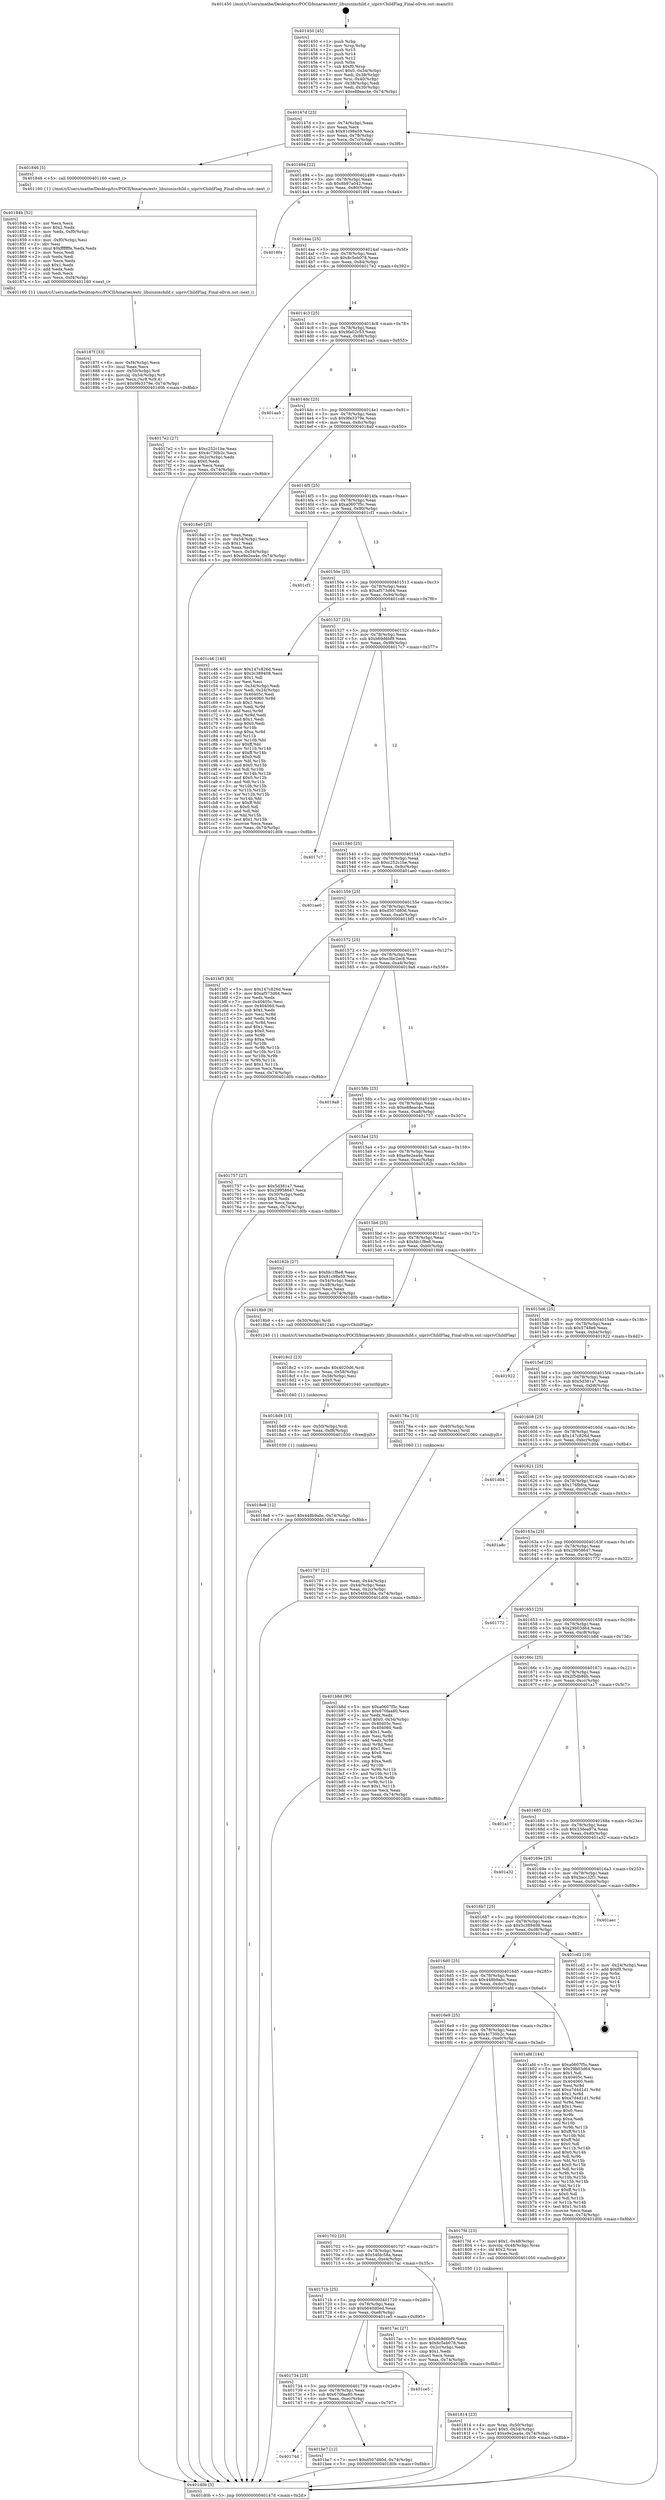 digraph "0x401450" {
  label = "0x401450 (/mnt/c/Users/mathe/Desktop/tcc/POCII/binaries/extr_libuiunixchild.c_uiprivChildFlag_Final-ollvm.out::main(0))"
  labelloc = "t"
  node[shape=record]

  Entry [label="",width=0.3,height=0.3,shape=circle,fillcolor=black,style=filled]
  "0x40147d" [label="{
     0x40147d [23]\l
     | [instrs]\l
     &nbsp;&nbsp;0x40147d \<+3\>: mov -0x74(%rbp),%eax\l
     &nbsp;&nbsp;0x401480 \<+2\>: mov %eax,%ecx\l
     &nbsp;&nbsp;0x401482 \<+6\>: sub $0x81c98e59,%ecx\l
     &nbsp;&nbsp;0x401488 \<+3\>: mov %eax,-0x78(%rbp)\l
     &nbsp;&nbsp;0x40148b \<+3\>: mov %ecx,-0x7c(%rbp)\l
     &nbsp;&nbsp;0x40148e \<+6\>: je 0000000000401846 \<main+0x3f6\>\l
  }"]
  "0x401846" [label="{
     0x401846 [5]\l
     | [instrs]\l
     &nbsp;&nbsp;0x401846 \<+5\>: call 0000000000401160 \<next_i\>\l
     | [calls]\l
     &nbsp;&nbsp;0x401160 \{1\} (/mnt/c/Users/mathe/Desktop/tcc/POCII/binaries/extr_libuiunixchild.c_uiprivChildFlag_Final-ollvm.out::next_i)\l
  }"]
  "0x401494" [label="{
     0x401494 [22]\l
     | [instrs]\l
     &nbsp;&nbsp;0x401494 \<+5\>: jmp 0000000000401499 \<main+0x49\>\l
     &nbsp;&nbsp;0x401499 \<+3\>: mov -0x78(%rbp),%eax\l
     &nbsp;&nbsp;0x40149c \<+5\>: sub $0x8b97a042,%eax\l
     &nbsp;&nbsp;0x4014a1 \<+3\>: mov %eax,-0x80(%rbp)\l
     &nbsp;&nbsp;0x4014a4 \<+6\>: je 00000000004018f4 \<main+0x4a4\>\l
  }"]
  Exit [label="",width=0.3,height=0.3,shape=circle,fillcolor=black,style=filled,peripheries=2]
  "0x4018f4" [label="{
     0x4018f4\l
  }", style=dashed]
  "0x4014aa" [label="{
     0x4014aa [25]\l
     | [instrs]\l
     &nbsp;&nbsp;0x4014aa \<+5\>: jmp 00000000004014af \<main+0x5f\>\l
     &nbsp;&nbsp;0x4014af \<+3\>: mov -0x78(%rbp),%eax\l
     &nbsp;&nbsp;0x4014b2 \<+5\>: sub $0x8c5eb078,%eax\l
     &nbsp;&nbsp;0x4014b7 \<+6\>: mov %eax,-0x84(%rbp)\l
     &nbsp;&nbsp;0x4014bd \<+6\>: je 00000000004017e2 \<main+0x392\>\l
  }"]
  "0x40174d" [label="{
     0x40174d\l
  }", style=dashed]
  "0x4017e2" [label="{
     0x4017e2 [27]\l
     | [instrs]\l
     &nbsp;&nbsp;0x4017e2 \<+5\>: mov $0xc252c1be,%eax\l
     &nbsp;&nbsp;0x4017e7 \<+5\>: mov $0x4c730b2c,%ecx\l
     &nbsp;&nbsp;0x4017ec \<+3\>: mov -0x2c(%rbp),%edx\l
     &nbsp;&nbsp;0x4017ef \<+3\>: cmp $0x0,%edx\l
     &nbsp;&nbsp;0x4017f2 \<+3\>: cmove %ecx,%eax\l
     &nbsp;&nbsp;0x4017f5 \<+3\>: mov %eax,-0x74(%rbp)\l
     &nbsp;&nbsp;0x4017f8 \<+5\>: jmp 0000000000401d0b \<main+0x8bb\>\l
  }"]
  "0x4014c3" [label="{
     0x4014c3 [25]\l
     | [instrs]\l
     &nbsp;&nbsp;0x4014c3 \<+5\>: jmp 00000000004014c8 \<main+0x78\>\l
     &nbsp;&nbsp;0x4014c8 \<+3\>: mov -0x78(%rbp),%eax\l
     &nbsp;&nbsp;0x4014cb \<+5\>: sub $0x9fa02c53,%eax\l
     &nbsp;&nbsp;0x4014d0 \<+6\>: mov %eax,-0x88(%rbp)\l
     &nbsp;&nbsp;0x4014d6 \<+6\>: je 0000000000401aa5 \<main+0x655\>\l
  }"]
  "0x401be7" [label="{
     0x401be7 [12]\l
     | [instrs]\l
     &nbsp;&nbsp;0x401be7 \<+7\>: movl $0xd507d80d,-0x74(%rbp)\l
     &nbsp;&nbsp;0x401bee \<+5\>: jmp 0000000000401d0b \<main+0x8bb\>\l
  }"]
  "0x401aa5" [label="{
     0x401aa5\l
  }", style=dashed]
  "0x4014dc" [label="{
     0x4014dc [25]\l
     | [instrs]\l
     &nbsp;&nbsp;0x4014dc \<+5\>: jmp 00000000004014e1 \<main+0x91\>\l
     &nbsp;&nbsp;0x4014e1 \<+3\>: mov -0x78(%rbp),%eax\l
     &nbsp;&nbsp;0x4014e4 \<+5\>: sub $0x9fe3379e,%eax\l
     &nbsp;&nbsp;0x4014e9 \<+6\>: mov %eax,-0x8c(%rbp)\l
     &nbsp;&nbsp;0x4014ef \<+6\>: je 00000000004018a0 \<main+0x450\>\l
  }"]
  "0x401734" [label="{
     0x401734 [25]\l
     | [instrs]\l
     &nbsp;&nbsp;0x401734 \<+5\>: jmp 0000000000401739 \<main+0x2e9\>\l
     &nbsp;&nbsp;0x401739 \<+3\>: mov -0x78(%rbp),%eax\l
     &nbsp;&nbsp;0x40173c \<+5\>: sub $0x670faa80,%eax\l
     &nbsp;&nbsp;0x401741 \<+6\>: mov %eax,-0xec(%rbp)\l
     &nbsp;&nbsp;0x401747 \<+6\>: je 0000000000401be7 \<main+0x797\>\l
  }"]
  "0x4018a0" [label="{
     0x4018a0 [25]\l
     | [instrs]\l
     &nbsp;&nbsp;0x4018a0 \<+2\>: xor %eax,%eax\l
     &nbsp;&nbsp;0x4018a2 \<+3\>: mov -0x54(%rbp),%ecx\l
     &nbsp;&nbsp;0x4018a5 \<+3\>: sub $0x1,%eax\l
     &nbsp;&nbsp;0x4018a8 \<+2\>: sub %eax,%ecx\l
     &nbsp;&nbsp;0x4018aa \<+3\>: mov %ecx,-0x54(%rbp)\l
     &nbsp;&nbsp;0x4018ad \<+7\>: movl $0xe9e2ea4e,-0x74(%rbp)\l
     &nbsp;&nbsp;0x4018b4 \<+5\>: jmp 0000000000401d0b \<main+0x8bb\>\l
  }"]
  "0x4014f5" [label="{
     0x4014f5 [25]\l
     | [instrs]\l
     &nbsp;&nbsp;0x4014f5 \<+5\>: jmp 00000000004014fa \<main+0xaa\>\l
     &nbsp;&nbsp;0x4014fa \<+3\>: mov -0x78(%rbp),%eax\l
     &nbsp;&nbsp;0x4014fd \<+5\>: sub $0xa0607f5c,%eax\l
     &nbsp;&nbsp;0x401502 \<+6\>: mov %eax,-0x90(%rbp)\l
     &nbsp;&nbsp;0x401508 \<+6\>: je 0000000000401cf1 \<main+0x8a1\>\l
  }"]
  "0x401ce5" [label="{
     0x401ce5\l
  }", style=dashed]
  "0x401cf1" [label="{
     0x401cf1\l
  }", style=dashed]
  "0x40150e" [label="{
     0x40150e [25]\l
     | [instrs]\l
     &nbsp;&nbsp;0x40150e \<+5\>: jmp 0000000000401513 \<main+0xc3\>\l
     &nbsp;&nbsp;0x401513 \<+3\>: mov -0x78(%rbp),%eax\l
     &nbsp;&nbsp;0x401516 \<+5\>: sub $0xaf573d64,%eax\l
     &nbsp;&nbsp;0x40151b \<+6\>: mov %eax,-0x94(%rbp)\l
     &nbsp;&nbsp;0x401521 \<+6\>: je 0000000000401c46 \<main+0x7f6\>\l
  }"]
  "0x4018e8" [label="{
     0x4018e8 [12]\l
     | [instrs]\l
     &nbsp;&nbsp;0x4018e8 \<+7\>: movl $0x448b9abc,-0x74(%rbp)\l
     &nbsp;&nbsp;0x4018ef \<+5\>: jmp 0000000000401d0b \<main+0x8bb\>\l
  }"]
  "0x401c46" [label="{
     0x401c46 [140]\l
     | [instrs]\l
     &nbsp;&nbsp;0x401c46 \<+5\>: mov $0x147c826d,%eax\l
     &nbsp;&nbsp;0x401c4b \<+5\>: mov $0x3c389408,%ecx\l
     &nbsp;&nbsp;0x401c50 \<+2\>: mov $0x1,%dl\l
     &nbsp;&nbsp;0x401c52 \<+2\>: xor %esi,%esi\l
     &nbsp;&nbsp;0x401c54 \<+3\>: mov -0x34(%rbp),%edi\l
     &nbsp;&nbsp;0x401c57 \<+3\>: mov %edi,-0x24(%rbp)\l
     &nbsp;&nbsp;0x401c5a \<+7\>: mov 0x40405c,%edi\l
     &nbsp;&nbsp;0x401c61 \<+8\>: mov 0x404060,%r8d\l
     &nbsp;&nbsp;0x401c69 \<+3\>: sub $0x1,%esi\l
     &nbsp;&nbsp;0x401c6c \<+3\>: mov %edi,%r9d\l
     &nbsp;&nbsp;0x401c6f \<+3\>: add %esi,%r9d\l
     &nbsp;&nbsp;0x401c72 \<+4\>: imul %r9d,%edi\l
     &nbsp;&nbsp;0x401c76 \<+3\>: and $0x1,%edi\l
     &nbsp;&nbsp;0x401c79 \<+3\>: cmp $0x0,%edi\l
     &nbsp;&nbsp;0x401c7c \<+4\>: sete %r10b\l
     &nbsp;&nbsp;0x401c80 \<+4\>: cmp $0xa,%r8d\l
     &nbsp;&nbsp;0x401c84 \<+4\>: setl %r11b\l
     &nbsp;&nbsp;0x401c88 \<+3\>: mov %r10b,%bl\l
     &nbsp;&nbsp;0x401c8b \<+3\>: xor $0xff,%bl\l
     &nbsp;&nbsp;0x401c8e \<+3\>: mov %r11b,%r14b\l
     &nbsp;&nbsp;0x401c91 \<+4\>: xor $0xff,%r14b\l
     &nbsp;&nbsp;0x401c95 \<+3\>: xor $0x0,%dl\l
     &nbsp;&nbsp;0x401c98 \<+3\>: mov %bl,%r15b\l
     &nbsp;&nbsp;0x401c9b \<+4\>: and $0x0,%r15b\l
     &nbsp;&nbsp;0x401c9f \<+3\>: and %dl,%r10b\l
     &nbsp;&nbsp;0x401ca2 \<+3\>: mov %r14b,%r12b\l
     &nbsp;&nbsp;0x401ca5 \<+4\>: and $0x0,%r12b\l
     &nbsp;&nbsp;0x401ca9 \<+3\>: and %dl,%r11b\l
     &nbsp;&nbsp;0x401cac \<+3\>: or %r10b,%r15b\l
     &nbsp;&nbsp;0x401caf \<+3\>: or %r11b,%r12b\l
     &nbsp;&nbsp;0x401cb2 \<+3\>: xor %r12b,%r15b\l
     &nbsp;&nbsp;0x401cb5 \<+3\>: or %r14b,%bl\l
     &nbsp;&nbsp;0x401cb8 \<+3\>: xor $0xff,%bl\l
     &nbsp;&nbsp;0x401cbb \<+3\>: or $0x0,%dl\l
     &nbsp;&nbsp;0x401cbe \<+2\>: and %dl,%bl\l
     &nbsp;&nbsp;0x401cc0 \<+3\>: or %bl,%r15b\l
     &nbsp;&nbsp;0x401cc3 \<+4\>: test $0x1,%r15b\l
     &nbsp;&nbsp;0x401cc7 \<+3\>: cmovne %ecx,%eax\l
     &nbsp;&nbsp;0x401cca \<+3\>: mov %eax,-0x74(%rbp)\l
     &nbsp;&nbsp;0x401ccd \<+5\>: jmp 0000000000401d0b \<main+0x8bb\>\l
  }"]
  "0x401527" [label="{
     0x401527 [25]\l
     | [instrs]\l
     &nbsp;&nbsp;0x401527 \<+5\>: jmp 000000000040152c \<main+0xdc\>\l
     &nbsp;&nbsp;0x40152c \<+3\>: mov -0x78(%rbp),%eax\l
     &nbsp;&nbsp;0x40152f \<+5\>: sub $0xb69d6bf9,%eax\l
     &nbsp;&nbsp;0x401534 \<+6\>: mov %eax,-0x98(%rbp)\l
     &nbsp;&nbsp;0x40153a \<+6\>: je 00000000004017c7 \<main+0x377\>\l
  }"]
  "0x4018d9" [label="{
     0x4018d9 [15]\l
     | [instrs]\l
     &nbsp;&nbsp;0x4018d9 \<+4\>: mov -0x50(%rbp),%rdi\l
     &nbsp;&nbsp;0x4018dd \<+6\>: mov %eax,-0xf8(%rbp)\l
     &nbsp;&nbsp;0x4018e3 \<+5\>: call 0000000000401030 \<free@plt\>\l
     | [calls]\l
     &nbsp;&nbsp;0x401030 \{1\} (unknown)\l
  }"]
  "0x4017c7" [label="{
     0x4017c7\l
  }", style=dashed]
  "0x401540" [label="{
     0x401540 [25]\l
     | [instrs]\l
     &nbsp;&nbsp;0x401540 \<+5\>: jmp 0000000000401545 \<main+0xf5\>\l
     &nbsp;&nbsp;0x401545 \<+3\>: mov -0x78(%rbp),%eax\l
     &nbsp;&nbsp;0x401548 \<+5\>: sub $0xc252c1be,%eax\l
     &nbsp;&nbsp;0x40154d \<+6\>: mov %eax,-0x9c(%rbp)\l
     &nbsp;&nbsp;0x401553 \<+6\>: je 0000000000401ae0 \<main+0x690\>\l
  }"]
  "0x4018c2" [label="{
     0x4018c2 [23]\l
     | [instrs]\l
     &nbsp;&nbsp;0x4018c2 \<+10\>: movabs $0x4020d6,%rdi\l
     &nbsp;&nbsp;0x4018cc \<+3\>: mov %eax,-0x58(%rbp)\l
     &nbsp;&nbsp;0x4018cf \<+3\>: mov -0x58(%rbp),%esi\l
     &nbsp;&nbsp;0x4018d2 \<+2\>: mov $0x0,%al\l
     &nbsp;&nbsp;0x4018d4 \<+5\>: call 0000000000401040 \<printf@plt\>\l
     | [calls]\l
     &nbsp;&nbsp;0x401040 \{1\} (unknown)\l
  }"]
  "0x401ae0" [label="{
     0x401ae0\l
  }", style=dashed]
  "0x401559" [label="{
     0x401559 [25]\l
     | [instrs]\l
     &nbsp;&nbsp;0x401559 \<+5\>: jmp 000000000040155e \<main+0x10e\>\l
     &nbsp;&nbsp;0x40155e \<+3\>: mov -0x78(%rbp),%eax\l
     &nbsp;&nbsp;0x401561 \<+5\>: sub $0xd507d80d,%eax\l
     &nbsp;&nbsp;0x401566 \<+6\>: mov %eax,-0xa0(%rbp)\l
     &nbsp;&nbsp;0x40156c \<+6\>: je 0000000000401bf3 \<main+0x7a3\>\l
  }"]
  "0x40187f" [label="{
     0x40187f [33]\l
     | [instrs]\l
     &nbsp;&nbsp;0x40187f \<+6\>: mov -0xf4(%rbp),%ecx\l
     &nbsp;&nbsp;0x401885 \<+3\>: imul %eax,%ecx\l
     &nbsp;&nbsp;0x401888 \<+4\>: mov -0x50(%rbp),%r8\l
     &nbsp;&nbsp;0x40188c \<+4\>: movslq -0x54(%rbp),%r9\l
     &nbsp;&nbsp;0x401890 \<+4\>: mov %ecx,(%r8,%r9,4)\l
     &nbsp;&nbsp;0x401894 \<+7\>: movl $0x9fe3379e,-0x74(%rbp)\l
     &nbsp;&nbsp;0x40189b \<+5\>: jmp 0000000000401d0b \<main+0x8bb\>\l
  }"]
  "0x401bf3" [label="{
     0x401bf3 [83]\l
     | [instrs]\l
     &nbsp;&nbsp;0x401bf3 \<+5\>: mov $0x147c826d,%eax\l
     &nbsp;&nbsp;0x401bf8 \<+5\>: mov $0xaf573d64,%ecx\l
     &nbsp;&nbsp;0x401bfd \<+2\>: xor %edx,%edx\l
     &nbsp;&nbsp;0x401bff \<+7\>: mov 0x40405c,%esi\l
     &nbsp;&nbsp;0x401c06 \<+7\>: mov 0x404060,%edi\l
     &nbsp;&nbsp;0x401c0d \<+3\>: sub $0x1,%edx\l
     &nbsp;&nbsp;0x401c10 \<+3\>: mov %esi,%r8d\l
     &nbsp;&nbsp;0x401c13 \<+3\>: add %edx,%r8d\l
     &nbsp;&nbsp;0x401c16 \<+4\>: imul %r8d,%esi\l
     &nbsp;&nbsp;0x401c1a \<+3\>: and $0x1,%esi\l
     &nbsp;&nbsp;0x401c1d \<+3\>: cmp $0x0,%esi\l
     &nbsp;&nbsp;0x401c20 \<+4\>: sete %r9b\l
     &nbsp;&nbsp;0x401c24 \<+3\>: cmp $0xa,%edi\l
     &nbsp;&nbsp;0x401c27 \<+4\>: setl %r10b\l
     &nbsp;&nbsp;0x401c2b \<+3\>: mov %r9b,%r11b\l
     &nbsp;&nbsp;0x401c2e \<+3\>: and %r10b,%r11b\l
     &nbsp;&nbsp;0x401c31 \<+3\>: xor %r10b,%r9b\l
     &nbsp;&nbsp;0x401c34 \<+3\>: or %r9b,%r11b\l
     &nbsp;&nbsp;0x401c37 \<+4\>: test $0x1,%r11b\l
     &nbsp;&nbsp;0x401c3b \<+3\>: cmovne %ecx,%eax\l
     &nbsp;&nbsp;0x401c3e \<+3\>: mov %eax,-0x74(%rbp)\l
     &nbsp;&nbsp;0x401c41 \<+5\>: jmp 0000000000401d0b \<main+0x8bb\>\l
  }"]
  "0x401572" [label="{
     0x401572 [25]\l
     | [instrs]\l
     &nbsp;&nbsp;0x401572 \<+5\>: jmp 0000000000401577 \<main+0x127\>\l
     &nbsp;&nbsp;0x401577 \<+3\>: mov -0x78(%rbp),%eax\l
     &nbsp;&nbsp;0x40157a \<+5\>: sub $0xe3bc2ec8,%eax\l
     &nbsp;&nbsp;0x40157f \<+6\>: mov %eax,-0xa4(%rbp)\l
     &nbsp;&nbsp;0x401585 \<+6\>: je 00000000004019a8 \<main+0x558\>\l
  }"]
  "0x40184b" [label="{
     0x40184b [52]\l
     | [instrs]\l
     &nbsp;&nbsp;0x40184b \<+2\>: xor %ecx,%ecx\l
     &nbsp;&nbsp;0x40184d \<+5\>: mov $0x2,%edx\l
     &nbsp;&nbsp;0x401852 \<+6\>: mov %edx,-0xf0(%rbp)\l
     &nbsp;&nbsp;0x401858 \<+1\>: cltd\l
     &nbsp;&nbsp;0x401859 \<+6\>: mov -0xf0(%rbp),%esi\l
     &nbsp;&nbsp;0x40185f \<+2\>: idiv %esi\l
     &nbsp;&nbsp;0x401861 \<+6\>: imul $0xfffffffe,%edx,%edx\l
     &nbsp;&nbsp;0x401867 \<+2\>: mov %ecx,%edi\l
     &nbsp;&nbsp;0x401869 \<+2\>: sub %edx,%edi\l
     &nbsp;&nbsp;0x40186b \<+2\>: mov %ecx,%edx\l
     &nbsp;&nbsp;0x40186d \<+3\>: sub $0x1,%edx\l
     &nbsp;&nbsp;0x401870 \<+2\>: add %edx,%edi\l
     &nbsp;&nbsp;0x401872 \<+2\>: sub %edi,%ecx\l
     &nbsp;&nbsp;0x401874 \<+6\>: mov %ecx,-0xf4(%rbp)\l
     &nbsp;&nbsp;0x40187a \<+5\>: call 0000000000401160 \<next_i\>\l
     | [calls]\l
     &nbsp;&nbsp;0x401160 \{1\} (/mnt/c/Users/mathe/Desktop/tcc/POCII/binaries/extr_libuiunixchild.c_uiprivChildFlag_Final-ollvm.out::next_i)\l
  }"]
  "0x4019a8" [label="{
     0x4019a8\l
  }", style=dashed]
  "0x40158b" [label="{
     0x40158b [25]\l
     | [instrs]\l
     &nbsp;&nbsp;0x40158b \<+5\>: jmp 0000000000401590 \<main+0x140\>\l
     &nbsp;&nbsp;0x401590 \<+3\>: mov -0x78(%rbp),%eax\l
     &nbsp;&nbsp;0x401593 \<+5\>: sub $0xe88eac4e,%eax\l
     &nbsp;&nbsp;0x401598 \<+6\>: mov %eax,-0xa8(%rbp)\l
     &nbsp;&nbsp;0x40159e \<+6\>: je 0000000000401757 \<main+0x307\>\l
  }"]
  "0x401814" [label="{
     0x401814 [23]\l
     | [instrs]\l
     &nbsp;&nbsp;0x401814 \<+4\>: mov %rax,-0x50(%rbp)\l
     &nbsp;&nbsp;0x401818 \<+7\>: movl $0x0,-0x54(%rbp)\l
     &nbsp;&nbsp;0x40181f \<+7\>: movl $0xe9e2ea4e,-0x74(%rbp)\l
     &nbsp;&nbsp;0x401826 \<+5\>: jmp 0000000000401d0b \<main+0x8bb\>\l
  }"]
  "0x401757" [label="{
     0x401757 [27]\l
     | [instrs]\l
     &nbsp;&nbsp;0x401757 \<+5\>: mov $0x5d381a7,%eax\l
     &nbsp;&nbsp;0x40175c \<+5\>: mov $0x29958647,%ecx\l
     &nbsp;&nbsp;0x401761 \<+3\>: mov -0x30(%rbp),%edx\l
     &nbsp;&nbsp;0x401764 \<+3\>: cmp $0x2,%edx\l
     &nbsp;&nbsp;0x401767 \<+3\>: cmovne %ecx,%eax\l
     &nbsp;&nbsp;0x40176a \<+3\>: mov %eax,-0x74(%rbp)\l
     &nbsp;&nbsp;0x40176d \<+5\>: jmp 0000000000401d0b \<main+0x8bb\>\l
  }"]
  "0x4015a4" [label="{
     0x4015a4 [25]\l
     | [instrs]\l
     &nbsp;&nbsp;0x4015a4 \<+5\>: jmp 00000000004015a9 \<main+0x159\>\l
     &nbsp;&nbsp;0x4015a9 \<+3\>: mov -0x78(%rbp),%eax\l
     &nbsp;&nbsp;0x4015ac \<+5\>: sub $0xe9e2ea4e,%eax\l
     &nbsp;&nbsp;0x4015b1 \<+6\>: mov %eax,-0xac(%rbp)\l
     &nbsp;&nbsp;0x4015b7 \<+6\>: je 000000000040182b \<main+0x3db\>\l
  }"]
  "0x401d0b" [label="{
     0x401d0b [5]\l
     | [instrs]\l
     &nbsp;&nbsp;0x401d0b \<+5\>: jmp 000000000040147d \<main+0x2d\>\l
  }"]
  "0x401450" [label="{
     0x401450 [45]\l
     | [instrs]\l
     &nbsp;&nbsp;0x401450 \<+1\>: push %rbp\l
     &nbsp;&nbsp;0x401451 \<+3\>: mov %rsp,%rbp\l
     &nbsp;&nbsp;0x401454 \<+2\>: push %r15\l
     &nbsp;&nbsp;0x401456 \<+2\>: push %r14\l
     &nbsp;&nbsp;0x401458 \<+2\>: push %r12\l
     &nbsp;&nbsp;0x40145a \<+1\>: push %rbx\l
     &nbsp;&nbsp;0x40145b \<+7\>: sub $0xf0,%rsp\l
     &nbsp;&nbsp;0x401462 \<+7\>: movl $0x0,-0x34(%rbp)\l
     &nbsp;&nbsp;0x401469 \<+3\>: mov %edi,-0x38(%rbp)\l
     &nbsp;&nbsp;0x40146c \<+4\>: mov %rsi,-0x40(%rbp)\l
     &nbsp;&nbsp;0x401470 \<+3\>: mov -0x38(%rbp),%edi\l
     &nbsp;&nbsp;0x401473 \<+3\>: mov %edi,-0x30(%rbp)\l
     &nbsp;&nbsp;0x401476 \<+7\>: movl $0xe88eac4e,-0x74(%rbp)\l
  }"]
  "0x40171b" [label="{
     0x40171b [25]\l
     | [instrs]\l
     &nbsp;&nbsp;0x40171b \<+5\>: jmp 0000000000401720 \<main+0x2d0\>\l
     &nbsp;&nbsp;0x401720 \<+3\>: mov -0x78(%rbp),%eax\l
     &nbsp;&nbsp;0x401723 \<+5\>: sub $0x6640d0ed,%eax\l
     &nbsp;&nbsp;0x401728 \<+6\>: mov %eax,-0xe8(%rbp)\l
     &nbsp;&nbsp;0x40172e \<+6\>: je 0000000000401ce5 \<main+0x895\>\l
  }"]
  "0x40182b" [label="{
     0x40182b [27]\l
     | [instrs]\l
     &nbsp;&nbsp;0x40182b \<+5\>: mov $0xfdc1f8e8,%eax\l
     &nbsp;&nbsp;0x401830 \<+5\>: mov $0x81c98e59,%ecx\l
     &nbsp;&nbsp;0x401835 \<+3\>: mov -0x54(%rbp),%edx\l
     &nbsp;&nbsp;0x401838 \<+3\>: cmp -0x48(%rbp),%edx\l
     &nbsp;&nbsp;0x40183b \<+3\>: cmovl %ecx,%eax\l
     &nbsp;&nbsp;0x40183e \<+3\>: mov %eax,-0x74(%rbp)\l
     &nbsp;&nbsp;0x401841 \<+5\>: jmp 0000000000401d0b \<main+0x8bb\>\l
  }"]
  "0x4015bd" [label="{
     0x4015bd [25]\l
     | [instrs]\l
     &nbsp;&nbsp;0x4015bd \<+5\>: jmp 00000000004015c2 \<main+0x172\>\l
     &nbsp;&nbsp;0x4015c2 \<+3\>: mov -0x78(%rbp),%eax\l
     &nbsp;&nbsp;0x4015c5 \<+5\>: sub $0xfdc1f8e8,%eax\l
     &nbsp;&nbsp;0x4015ca \<+6\>: mov %eax,-0xb0(%rbp)\l
     &nbsp;&nbsp;0x4015d0 \<+6\>: je 00000000004018b9 \<main+0x469\>\l
  }"]
  "0x4017ac" [label="{
     0x4017ac [27]\l
     | [instrs]\l
     &nbsp;&nbsp;0x4017ac \<+5\>: mov $0xb69d6bf9,%eax\l
     &nbsp;&nbsp;0x4017b1 \<+5\>: mov $0x8c5eb078,%ecx\l
     &nbsp;&nbsp;0x4017b6 \<+3\>: mov -0x2c(%rbp),%edx\l
     &nbsp;&nbsp;0x4017b9 \<+3\>: cmp $0x1,%edx\l
     &nbsp;&nbsp;0x4017bc \<+3\>: cmovl %ecx,%eax\l
     &nbsp;&nbsp;0x4017bf \<+3\>: mov %eax,-0x74(%rbp)\l
     &nbsp;&nbsp;0x4017c2 \<+5\>: jmp 0000000000401d0b \<main+0x8bb\>\l
  }"]
  "0x4018b9" [label="{
     0x4018b9 [9]\l
     | [instrs]\l
     &nbsp;&nbsp;0x4018b9 \<+4\>: mov -0x50(%rbp),%rdi\l
     &nbsp;&nbsp;0x4018bd \<+5\>: call 0000000000401240 \<uiprivChildFlag\>\l
     | [calls]\l
     &nbsp;&nbsp;0x401240 \{1\} (/mnt/c/Users/mathe/Desktop/tcc/POCII/binaries/extr_libuiunixchild.c_uiprivChildFlag_Final-ollvm.out::uiprivChildFlag)\l
  }"]
  "0x4015d6" [label="{
     0x4015d6 [25]\l
     | [instrs]\l
     &nbsp;&nbsp;0x4015d6 \<+5\>: jmp 00000000004015db \<main+0x18b\>\l
     &nbsp;&nbsp;0x4015db \<+3\>: mov -0x78(%rbp),%eax\l
     &nbsp;&nbsp;0x4015de \<+5\>: sub $0x5748e6,%eax\l
     &nbsp;&nbsp;0x4015e3 \<+6\>: mov %eax,-0xb4(%rbp)\l
     &nbsp;&nbsp;0x4015e9 \<+6\>: je 0000000000401922 \<main+0x4d2\>\l
  }"]
  "0x401702" [label="{
     0x401702 [25]\l
     | [instrs]\l
     &nbsp;&nbsp;0x401702 \<+5\>: jmp 0000000000401707 \<main+0x2b7\>\l
     &nbsp;&nbsp;0x401707 \<+3\>: mov -0x78(%rbp),%eax\l
     &nbsp;&nbsp;0x40170a \<+5\>: sub $0x54fdc58a,%eax\l
     &nbsp;&nbsp;0x40170f \<+6\>: mov %eax,-0xe4(%rbp)\l
     &nbsp;&nbsp;0x401715 \<+6\>: je 00000000004017ac \<main+0x35c\>\l
  }"]
  "0x401922" [label="{
     0x401922\l
  }", style=dashed]
  "0x4015ef" [label="{
     0x4015ef [25]\l
     | [instrs]\l
     &nbsp;&nbsp;0x4015ef \<+5\>: jmp 00000000004015f4 \<main+0x1a4\>\l
     &nbsp;&nbsp;0x4015f4 \<+3\>: mov -0x78(%rbp),%eax\l
     &nbsp;&nbsp;0x4015f7 \<+5\>: sub $0x5d381a7,%eax\l
     &nbsp;&nbsp;0x4015fc \<+6\>: mov %eax,-0xb8(%rbp)\l
     &nbsp;&nbsp;0x401602 \<+6\>: je 000000000040178a \<main+0x33a\>\l
  }"]
  "0x4017fd" [label="{
     0x4017fd [23]\l
     | [instrs]\l
     &nbsp;&nbsp;0x4017fd \<+7\>: movl $0x1,-0x48(%rbp)\l
     &nbsp;&nbsp;0x401804 \<+4\>: movslq -0x48(%rbp),%rax\l
     &nbsp;&nbsp;0x401808 \<+4\>: shl $0x2,%rax\l
     &nbsp;&nbsp;0x40180c \<+3\>: mov %rax,%rdi\l
     &nbsp;&nbsp;0x40180f \<+5\>: call 0000000000401050 \<malloc@plt\>\l
     | [calls]\l
     &nbsp;&nbsp;0x401050 \{1\} (unknown)\l
  }"]
  "0x40178a" [label="{
     0x40178a [13]\l
     | [instrs]\l
     &nbsp;&nbsp;0x40178a \<+4\>: mov -0x40(%rbp),%rax\l
     &nbsp;&nbsp;0x40178e \<+4\>: mov 0x8(%rax),%rdi\l
     &nbsp;&nbsp;0x401792 \<+5\>: call 0000000000401060 \<atoi@plt\>\l
     | [calls]\l
     &nbsp;&nbsp;0x401060 \{1\} (unknown)\l
  }"]
  "0x401608" [label="{
     0x401608 [25]\l
     | [instrs]\l
     &nbsp;&nbsp;0x401608 \<+5\>: jmp 000000000040160d \<main+0x1bd\>\l
     &nbsp;&nbsp;0x40160d \<+3\>: mov -0x78(%rbp),%eax\l
     &nbsp;&nbsp;0x401610 \<+5\>: sub $0x147c826d,%eax\l
     &nbsp;&nbsp;0x401615 \<+6\>: mov %eax,-0xbc(%rbp)\l
     &nbsp;&nbsp;0x40161b \<+6\>: je 0000000000401d04 \<main+0x8b4\>\l
  }"]
  "0x401797" [label="{
     0x401797 [21]\l
     | [instrs]\l
     &nbsp;&nbsp;0x401797 \<+3\>: mov %eax,-0x44(%rbp)\l
     &nbsp;&nbsp;0x40179a \<+3\>: mov -0x44(%rbp),%eax\l
     &nbsp;&nbsp;0x40179d \<+3\>: mov %eax,-0x2c(%rbp)\l
     &nbsp;&nbsp;0x4017a0 \<+7\>: movl $0x54fdc58a,-0x74(%rbp)\l
     &nbsp;&nbsp;0x4017a7 \<+5\>: jmp 0000000000401d0b \<main+0x8bb\>\l
  }"]
  "0x4016e9" [label="{
     0x4016e9 [25]\l
     | [instrs]\l
     &nbsp;&nbsp;0x4016e9 \<+5\>: jmp 00000000004016ee \<main+0x29e\>\l
     &nbsp;&nbsp;0x4016ee \<+3\>: mov -0x78(%rbp),%eax\l
     &nbsp;&nbsp;0x4016f1 \<+5\>: sub $0x4c730b2c,%eax\l
     &nbsp;&nbsp;0x4016f6 \<+6\>: mov %eax,-0xe0(%rbp)\l
     &nbsp;&nbsp;0x4016fc \<+6\>: je 00000000004017fd \<main+0x3ad\>\l
  }"]
  "0x401d04" [label="{
     0x401d04\l
  }", style=dashed]
  "0x401621" [label="{
     0x401621 [25]\l
     | [instrs]\l
     &nbsp;&nbsp;0x401621 \<+5\>: jmp 0000000000401626 \<main+0x1d6\>\l
     &nbsp;&nbsp;0x401626 \<+3\>: mov -0x78(%rbp),%eax\l
     &nbsp;&nbsp;0x401629 \<+5\>: sub $0x176fbfca,%eax\l
     &nbsp;&nbsp;0x40162e \<+6\>: mov %eax,-0xc0(%rbp)\l
     &nbsp;&nbsp;0x401634 \<+6\>: je 0000000000401a8c \<main+0x63c\>\l
  }"]
  "0x401afd" [label="{
     0x401afd [144]\l
     | [instrs]\l
     &nbsp;&nbsp;0x401afd \<+5\>: mov $0xa0607f5c,%eax\l
     &nbsp;&nbsp;0x401b02 \<+5\>: mov $0x29b03d64,%ecx\l
     &nbsp;&nbsp;0x401b07 \<+2\>: mov $0x1,%dl\l
     &nbsp;&nbsp;0x401b09 \<+7\>: mov 0x40405c,%esi\l
     &nbsp;&nbsp;0x401b10 \<+7\>: mov 0x404060,%edi\l
     &nbsp;&nbsp;0x401b17 \<+3\>: mov %esi,%r8d\l
     &nbsp;&nbsp;0x401b1a \<+7\>: add $0xa7d4d1d1,%r8d\l
     &nbsp;&nbsp;0x401b21 \<+4\>: sub $0x1,%r8d\l
     &nbsp;&nbsp;0x401b25 \<+7\>: sub $0xa7d4d1d1,%r8d\l
     &nbsp;&nbsp;0x401b2c \<+4\>: imul %r8d,%esi\l
     &nbsp;&nbsp;0x401b30 \<+3\>: and $0x1,%esi\l
     &nbsp;&nbsp;0x401b33 \<+3\>: cmp $0x0,%esi\l
     &nbsp;&nbsp;0x401b36 \<+4\>: sete %r9b\l
     &nbsp;&nbsp;0x401b3a \<+3\>: cmp $0xa,%edi\l
     &nbsp;&nbsp;0x401b3d \<+4\>: setl %r10b\l
     &nbsp;&nbsp;0x401b41 \<+3\>: mov %r9b,%r11b\l
     &nbsp;&nbsp;0x401b44 \<+4\>: xor $0xff,%r11b\l
     &nbsp;&nbsp;0x401b48 \<+3\>: mov %r10b,%bl\l
     &nbsp;&nbsp;0x401b4b \<+3\>: xor $0xff,%bl\l
     &nbsp;&nbsp;0x401b4e \<+3\>: xor $0x0,%dl\l
     &nbsp;&nbsp;0x401b51 \<+3\>: mov %r11b,%r14b\l
     &nbsp;&nbsp;0x401b54 \<+4\>: and $0x0,%r14b\l
     &nbsp;&nbsp;0x401b58 \<+3\>: and %dl,%r9b\l
     &nbsp;&nbsp;0x401b5b \<+3\>: mov %bl,%r15b\l
     &nbsp;&nbsp;0x401b5e \<+4\>: and $0x0,%r15b\l
     &nbsp;&nbsp;0x401b62 \<+3\>: and %dl,%r10b\l
     &nbsp;&nbsp;0x401b65 \<+3\>: or %r9b,%r14b\l
     &nbsp;&nbsp;0x401b68 \<+3\>: or %r10b,%r15b\l
     &nbsp;&nbsp;0x401b6b \<+3\>: xor %r15b,%r14b\l
     &nbsp;&nbsp;0x401b6e \<+3\>: or %bl,%r11b\l
     &nbsp;&nbsp;0x401b71 \<+4\>: xor $0xff,%r11b\l
     &nbsp;&nbsp;0x401b75 \<+3\>: or $0x0,%dl\l
     &nbsp;&nbsp;0x401b78 \<+3\>: and %dl,%r11b\l
     &nbsp;&nbsp;0x401b7b \<+3\>: or %r11b,%r14b\l
     &nbsp;&nbsp;0x401b7e \<+4\>: test $0x1,%r14b\l
     &nbsp;&nbsp;0x401b82 \<+3\>: cmovne %ecx,%eax\l
     &nbsp;&nbsp;0x401b85 \<+3\>: mov %eax,-0x74(%rbp)\l
     &nbsp;&nbsp;0x401b88 \<+5\>: jmp 0000000000401d0b \<main+0x8bb\>\l
  }"]
  "0x401a8c" [label="{
     0x401a8c\l
  }", style=dashed]
  "0x40163a" [label="{
     0x40163a [25]\l
     | [instrs]\l
     &nbsp;&nbsp;0x40163a \<+5\>: jmp 000000000040163f \<main+0x1ef\>\l
     &nbsp;&nbsp;0x40163f \<+3\>: mov -0x78(%rbp),%eax\l
     &nbsp;&nbsp;0x401642 \<+5\>: sub $0x29958647,%eax\l
     &nbsp;&nbsp;0x401647 \<+6\>: mov %eax,-0xc4(%rbp)\l
     &nbsp;&nbsp;0x40164d \<+6\>: je 0000000000401772 \<main+0x322\>\l
  }"]
  "0x4016d0" [label="{
     0x4016d0 [25]\l
     | [instrs]\l
     &nbsp;&nbsp;0x4016d0 \<+5\>: jmp 00000000004016d5 \<main+0x285\>\l
     &nbsp;&nbsp;0x4016d5 \<+3\>: mov -0x78(%rbp),%eax\l
     &nbsp;&nbsp;0x4016d8 \<+5\>: sub $0x448b9abc,%eax\l
     &nbsp;&nbsp;0x4016dd \<+6\>: mov %eax,-0xdc(%rbp)\l
     &nbsp;&nbsp;0x4016e3 \<+6\>: je 0000000000401afd \<main+0x6ad\>\l
  }"]
  "0x401772" [label="{
     0x401772\l
  }", style=dashed]
  "0x401653" [label="{
     0x401653 [25]\l
     | [instrs]\l
     &nbsp;&nbsp;0x401653 \<+5\>: jmp 0000000000401658 \<main+0x208\>\l
     &nbsp;&nbsp;0x401658 \<+3\>: mov -0x78(%rbp),%eax\l
     &nbsp;&nbsp;0x40165b \<+5\>: sub $0x29b03d64,%eax\l
     &nbsp;&nbsp;0x401660 \<+6\>: mov %eax,-0xc8(%rbp)\l
     &nbsp;&nbsp;0x401666 \<+6\>: je 0000000000401b8d \<main+0x73d\>\l
  }"]
  "0x401cd2" [label="{
     0x401cd2 [19]\l
     | [instrs]\l
     &nbsp;&nbsp;0x401cd2 \<+3\>: mov -0x24(%rbp),%eax\l
     &nbsp;&nbsp;0x401cd5 \<+7\>: add $0xf0,%rsp\l
     &nbsp;&nbsp;0x401cdc \<+1\>: pop %rbx\l
     &nbsp;&nbsp;0x401cdd \<+2\>: pop %r12\l
     &nbsp;&nbsp;0x401cdf \<+2\>: pop %r14\l
     &nbsp;&nbsp;0x401ce1 \<+2\>: pop %r15\l
     &nbsp;&nbsp;0x401ce3 \<+1\>: pop %rbp\l
     &nbsp;&nbsp;0x401ce4 \<+1\>: ret\l
  }"]
  "0x401b8d" [label="{
     0x401b8d [90]\l
     | [instrs]\l
     &nbsp;&nbsp;0x401b8d \<+5\>: mov $0xa0607f5c,%eax\l
     &nbsp;&nbsp;0x401b92 \<+5\>: mov $0x670faa80,%ecx\l
     &nbsp;&nbsp;0x401b97 \<+2\>: xor %edx,%edx\l
     &nbsp;&nbsp;0x401b99 \<+7\>: movl $0x0,-0x34(%rbp)\l
     &nbsp;&nbsp;0x401ba0 \<+7\>: mov 0x40405c,%esi\l
     &nbsp;&nbsp;0x401ba7 \<+7\>: mov 0x404060,%edi\l
     &nbsp;&nbsp;0x401bae \<+3\>: sub $0x1,%edx\l
     &nbsp;&nbsp;0x401bb1 \<+3\>: mov %esi,%r8d\l
     &nbsp;&nbsp;0x401bb4 \<+3\>: add %edx,%r8d\l
     &nbsp;&nbsp;0x401bb7 \<+4\>: imul %r8d,%esi\l
     &nbsp;&nbsp;0x401bbb \<+3\>: and $0x1,%esi\l
     &nbsp;&nbsp;0x401bbe \<+3\>: cmp $0x0,%esi\l
     &nbsp;&nbsp;0x401bc1 \<+4\>: sete %r9b\l
     &nbsp;&nbsp;0x401bc5 \<+3\>: cmp $0xa,%edi\l
     &nbsp;&nbsp;0x401bc8 \<+4\>: setl %r10b\l
     &nbsp;&nbsp;0x401bcc \<+3\>: mov %r9b,%r11b\l
     &nbsp;&nbsp;0x401bcf \<+3\>: and %r10b,%r11b\l
     &nbsp;&nbsp;0x401bd2 \<+3\>: xor %r10b,%r9b\l
     &nbsp;&nbsp;0x401bd5 \<+3\>: or %r9b,%r11b\l
     &nbsp;&nbsp;0x401bd8 \<+4\>: test $0x1,%r11b\l
     &nbsp;&nbsp;0x401bdc \<+3\>: cmovne %ecx,%eax\l
     &nbsp;&nbsp;0x401bdf \<+3\>: mov %eax,-0x74(%rbp)\l
     &nbsp;&nbsp;0x401be2 \<+5\>: jmp 0000000000401d0b \<main+0x8bb\>\l
  }"]
  "0x40166c" [label="{
     0x40166c [25]\l
     | [instrs]\l
     &nbsp;&nbsp;0x40166c \<+5\>: jmp 0000000000401671 \<main+0x221\>\l
     &nbsp;&nbsp;0x401671 \<+3\>: mov -0x78(%rbp),%eax\l
     &nbsp;&nbsp;0x401674 \<+5\>: sub $0x2f5db86b,%eax\l
     &nbsp;&nbsp;0x401679 \<+6\>: mov %eax,-0xcc(%rbp)\l
     &nbsp;&nbsp;0x40167f \<+6\>: je 0000000000401a17 \<main+0x5c7\>\l
  }"]
  "0x4016b7" [label="{
     0x4016b7 [25]\l
     | [instrs]\l
     &nbsp;&nbsp;0x4016b7 \<+5\>: jmp 00000000004016bc \<main+0x26c\>\l
     &nbsp;&nbsp;0x4016bc \<+3\>: mov -0x78(%rbp),%eax\l
     &nbsp;&nbsp;0x4016bf \<+5\>: sub $0x3c389408,%eax\l
     &nbsp;&nbsp;0x4016c4 \<+6\>: mov %eax,-0xd8(%rbp)\l
     &nbsp;&nbsp;0x4016ca \<+6\>: je 0000000000401cd2 \<main+0x882\>\l
  }"]
  "0x401a17" [label="{
     0x401a17\l
  }", style=dashed]
  "0x401685" [label="{
     0x401685 [25]\l
     | [instrs]\l
     &nbsp;&nbsp;0x401685 \<+5\>: jmp 000000000040168a \<main+0x23a\>\l
     &nbsp;&nbsp;0x40168a \<+3\>: mov -0x78(%rbp),%eax\l
     &nbsp;&nbsp;0x40168d \<+5\>: sub $0x33dea97a,%eax\l
     &nbsp;&nbsp;0x401692 \<+6\>: mov %eax,-0xd0(%rbp)\l
     &nbsp;&nbsp;0x401698 \<+6\>: je 0000000000401a32 \<main+0x5e2\>\l
  }"]
  "0x401aec" [label="{
     0x401aec\l
  }", style=dashed]
  "0x401a32" [label="{
     0x401a32\l
  }", style=dashed]
  "0x40169e" [label="{
     0x40169e [25]\l
     | [instrs]\l
     &nbsp;&nbsp;0x40169e \<+5\>: jmp 00000000004016a3 \<main+0x253\>\l
     &nbsp;&nbsp;0x4016a3 \<+3\>: mov -0x78(%rbp),%eax\l
     &nbsp;&nbsp;0x4016a6 \<+5\>: sub $0x3acc32f1,%eax\l
     &nbsp;&nbsp;0x4016ab \<+6\>: mov %eax,-0xd4(%rbp)\l
     &nbsp;&nbsp;0x4016b1 \<+6\>: je 0000000000401aec \<main+0x69c\>\l
  }"]
  Entry -> "0x401450" [label=" 1"]
  "0x40147d" -> "0x401846" [label=" 1"]
  "0x40147d" -> "0x401494" [label=" 15"]
  "0x401cd2" -> Exit [label=" 1"]
  "0x401494" -> "0x4018f4" [label=" 0"]
  "0x401494" -> "0x4014aa" [label=" 15"]
  "0x401c46" -> "0x401d0b" [label=" 1"]
  "0x4014aa" -> "0x4017e2" [label=" 1"]
  "0x4014aa" -> "0x4014c3" [label=" 14"]
  "0x401bf3" -> "0x401d0b" [label=" 1"]
  "0x4014c3" -> "0x401aa5" [label=" 0"]
  "0x4014c3" -> "0x4014dc" [label=" 14"]
  "0x401be7" -> "0x401d0b" [label=" 1"]
  "0x4014dc" -> "0x4018a0" [label=" 1"]
  "0x4014dc" -> "0x4014f5" [label=" 13"]
  "0x401734" -> "0x401be7" [label=" 1"]
  "0x4014f5" -> "0x401cf1" [label=" 0"]
  "0x4014f5" -> "0x40150e" [label=" 13"]
  "0x401734" -> "0x40174d" [label=" 0"]
  "0x40150e" -> "0x401c46" [label=" 1"]
  "0x40150e" -> "0x401527" [label=" 12"]
  "0x40171b" -> "0x401ce5" [label=" 0"]
  "0x401527" -> "0x4017c7" [label=" 0"]
  "0x401527" -> "0x401540" [label=" 12"]
  "0x40171b" -> "0x401734" [label=" 1"]
  "0x401540" -> "0x401ae0" [label=" 0"]
  "0x401540" -> "0x401559" [label=" 12"]
  "0x401b8d" -> "0x401d0b" [label=" 1"]
  "0x401559" -> "0x401bf3" [label=" 1"]
  "0x401559" -> "0x401572" [label=" 11"]
  "0x401afd" -> "0x401d0b" [label=" 1"]
  "0x401572" -> "0x4019a8" [label=" 0"]
  "0x401572" -> "0x40158b" [label=" 11"]
  "0x4018e8" -> "0x401d0b" [label=" 1"]
  "0x40158b" -> "0x401757" [label=" 1"]
  "0x40158b" -> "0x4015a4" [label=" 10"]
  "0x401757" -> "0x401d0b" [label=" 1"]
  "0x401450" -> "0x40147d" [label=" 1"]
  "0x401d0b" -> "0x40147d" [label=" 15"]
  "0x4018d9" -> "0x4018e8" [label=" 1"]
  "0x4015a4" -> "0x40182b" [label=" 2"]
  "0x4015a4" -> "0x4015bd" [label=" 8"]
  "0x4018c2" -> "0x4018d9" [label=" 1"]
  "0x4015bd" -> "0x4018b9" [label=" 1"]
  "0x4015bd" -> "0x4015d6" [label=" 7"]
  "0x4018b9" -> "0x4018c2" [label=" 1"]
  "0x4015d6" -> "0x401922" [label=" 0"]
  "0x4015d6" -> "0x4015ef" [label=" 7"]
  "0x40187f" -> "0x401d0b" [label=" 1"]
  "0x4015ef" -> "0x40178a" [label=" 1"]
  "0x4015ef" -> "0x401608" [label=" 6"]
  "0x40178a" -> "0x401797" [label=" 1"]
  "0x401797" -> "0x401d0b" [label=" 1"]
  "0x40184b" -> "0x40187f" [label=" 1"]
  "0x401608" -> "0x401d04" [label=" 0"]
  "0x401608" -> "0x401621" [label=" 6"]
  "0x40182b" -> "0x401d0b" [label=" 2"]
  "0x401621" -> "0x401a8c" [label=" 0"]
  "0x401621" -> "0x40163a" [label=" 6"]
  "0x401814" -> "0x401d0b" [label=" 1"]
  "0x40163a" -> "0x401772" [label=" 0"]
  "0x40163a" -> "0x401653" [label=" 6"]
  "0x4017e2" -> "0x401d0b" [label=" 1"]
  "0x401653" -> "0x401b8d" [label=" 1"]
  "0x401653" -> "0x40166c" [label=" 5"]
  "0x4017ac" -> "0x401d0b" [label=" 1"]
  "0x40166c" -> "0x401a17" [label=" 0"]
  "0x40166c" -> "0x401685" [label=" 5"]
  "0x401702" -> "0x4017ac" [label=" 1"]
  "0x401685" -> "0x401a32" [label=" 0"]
  "0x401685" -> "0x40169e" [label=" 5"]
  "0x4018a0" -> "0x401d0b" [label=" 1"]
  "0x40169e" -> "0x401aec" [label=" 0"]
  "0x40169e" -> "0x4016b7" [label=" 5"]
  "0x401702" -> "0x40171b" [label=" 1"]
  "0x4016b7" -> "0x401cd2" [label=" 1"]
  "0x4016b7" -> "0x4016d0" [label=" 4"]
  "0x4017fd" -> "0x401814" [label=" 1"]
  "0x4016d0" -> "0x401afd" [label=" 1"]
  "0x4016d0" -> "0x4016e9" [label=" 3"]
  "0x401846" -> "0x40184b" [label=" 1"]
  "0x4016e9" -> "0x4017fd" [label=" 1"]
  "0x4016e9" -> "0x401702" [label=" 2"]
}
